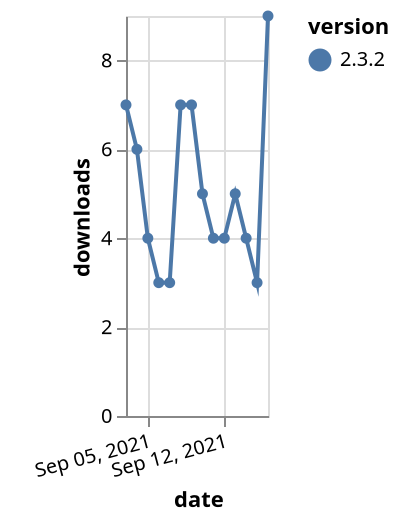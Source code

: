 {"$schema": "https://vega.github.io/schema/vega-lite/v5.json", "description": "A simple bar chart with embedded data.", "data": {"values": [{"date": "2021-09-03", "total": 12535, "delta": 7, "version": "2.3.2"}, {"date": "2021-09-04", "total": 12541, "delta": 6, "version": "2.3.2"}, {"date": "2021-09-05", "total": 12545, "delta": 4, "version": "2.3.2"}, {"date": "2021-09-06", "total": 12548, "delta": 3, "version": "2.3.2"}, {"date": "2021-09-07", "total": 12551, "delta": 3, "version": "2.3.2"}, {"date": "2021-09-08", "total": 12558, "delta": 7, "version": "2.3.2"}, {"date": "2021-09-09", "total": 12565, "delta": 7, "version": "2.3.2"}, {"date": "2021-09-10", "total": 12570, "delta": 5, "version": "2.3.2"}, {"date": "2021-09-11", "total": 12574, "delta": 4, "version": "2.3.2"}, {"date": "2021-09-12", "total": 12578, "delta": 4, "version": "2.3.2"}, {"date": "2021-09-13", "total": 12583, "delta": 5, "version": "2.3.2"}, {"date": "2021-09-14", "total": 12587, "delta": 4, "version": "2.3.2"}, {"date": "2021-09-15", "total": 12590, "delta": 3, "version": "2.3.2"}, {"date": "2021-09-16", "total": 12599, "delta": 9, "version": "2.3.2"}]}, "width": "container", "mark": {"type": "line", "point": {"filled": true}}, "encoding": {"x": {"field": "date", "type": "temporal", "timeUnit": "yearmonthdate", "title": "date", "axis": {"labelAngle": -15}}, "y": {"field": "delta", "type": "quantitative", "title": "downloads"}, "color": {"field": "version", "type": "nominal"}, "tooltip": {"field": "delta"}}}
